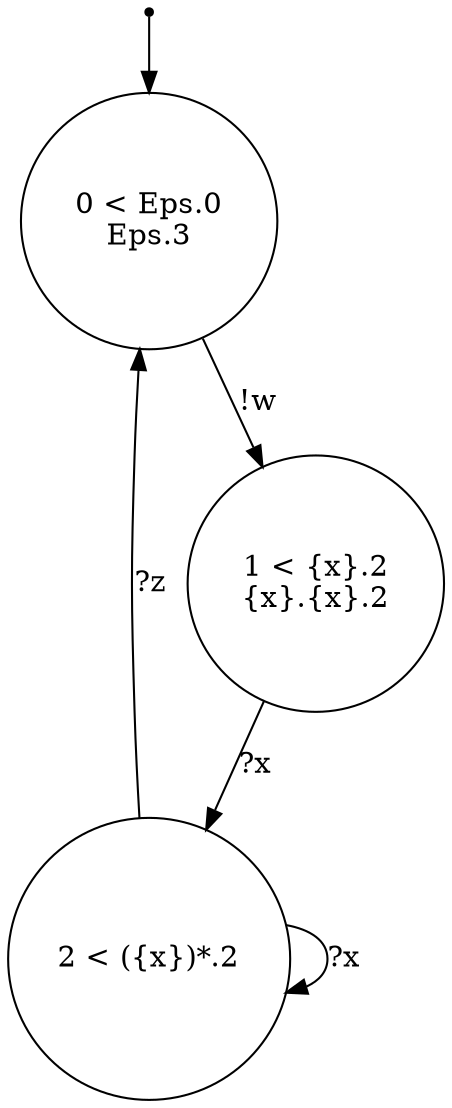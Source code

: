 digraph {
 node [shape=point] ENTRY
 node [shape=circle]
2 [label="2 < ({x})*.2
"]
1 [label="1 < {x}.2
{x}.{x}.2
"]
0 [label="0 < Eps.0
Eps.3
"]
ENTRY -> 0
2 -> 2 [label="?x"]
2 -> 0 [label="?z"]
1 -> 2 [label="?x"]
0 -> 1 [label="!w"]

}